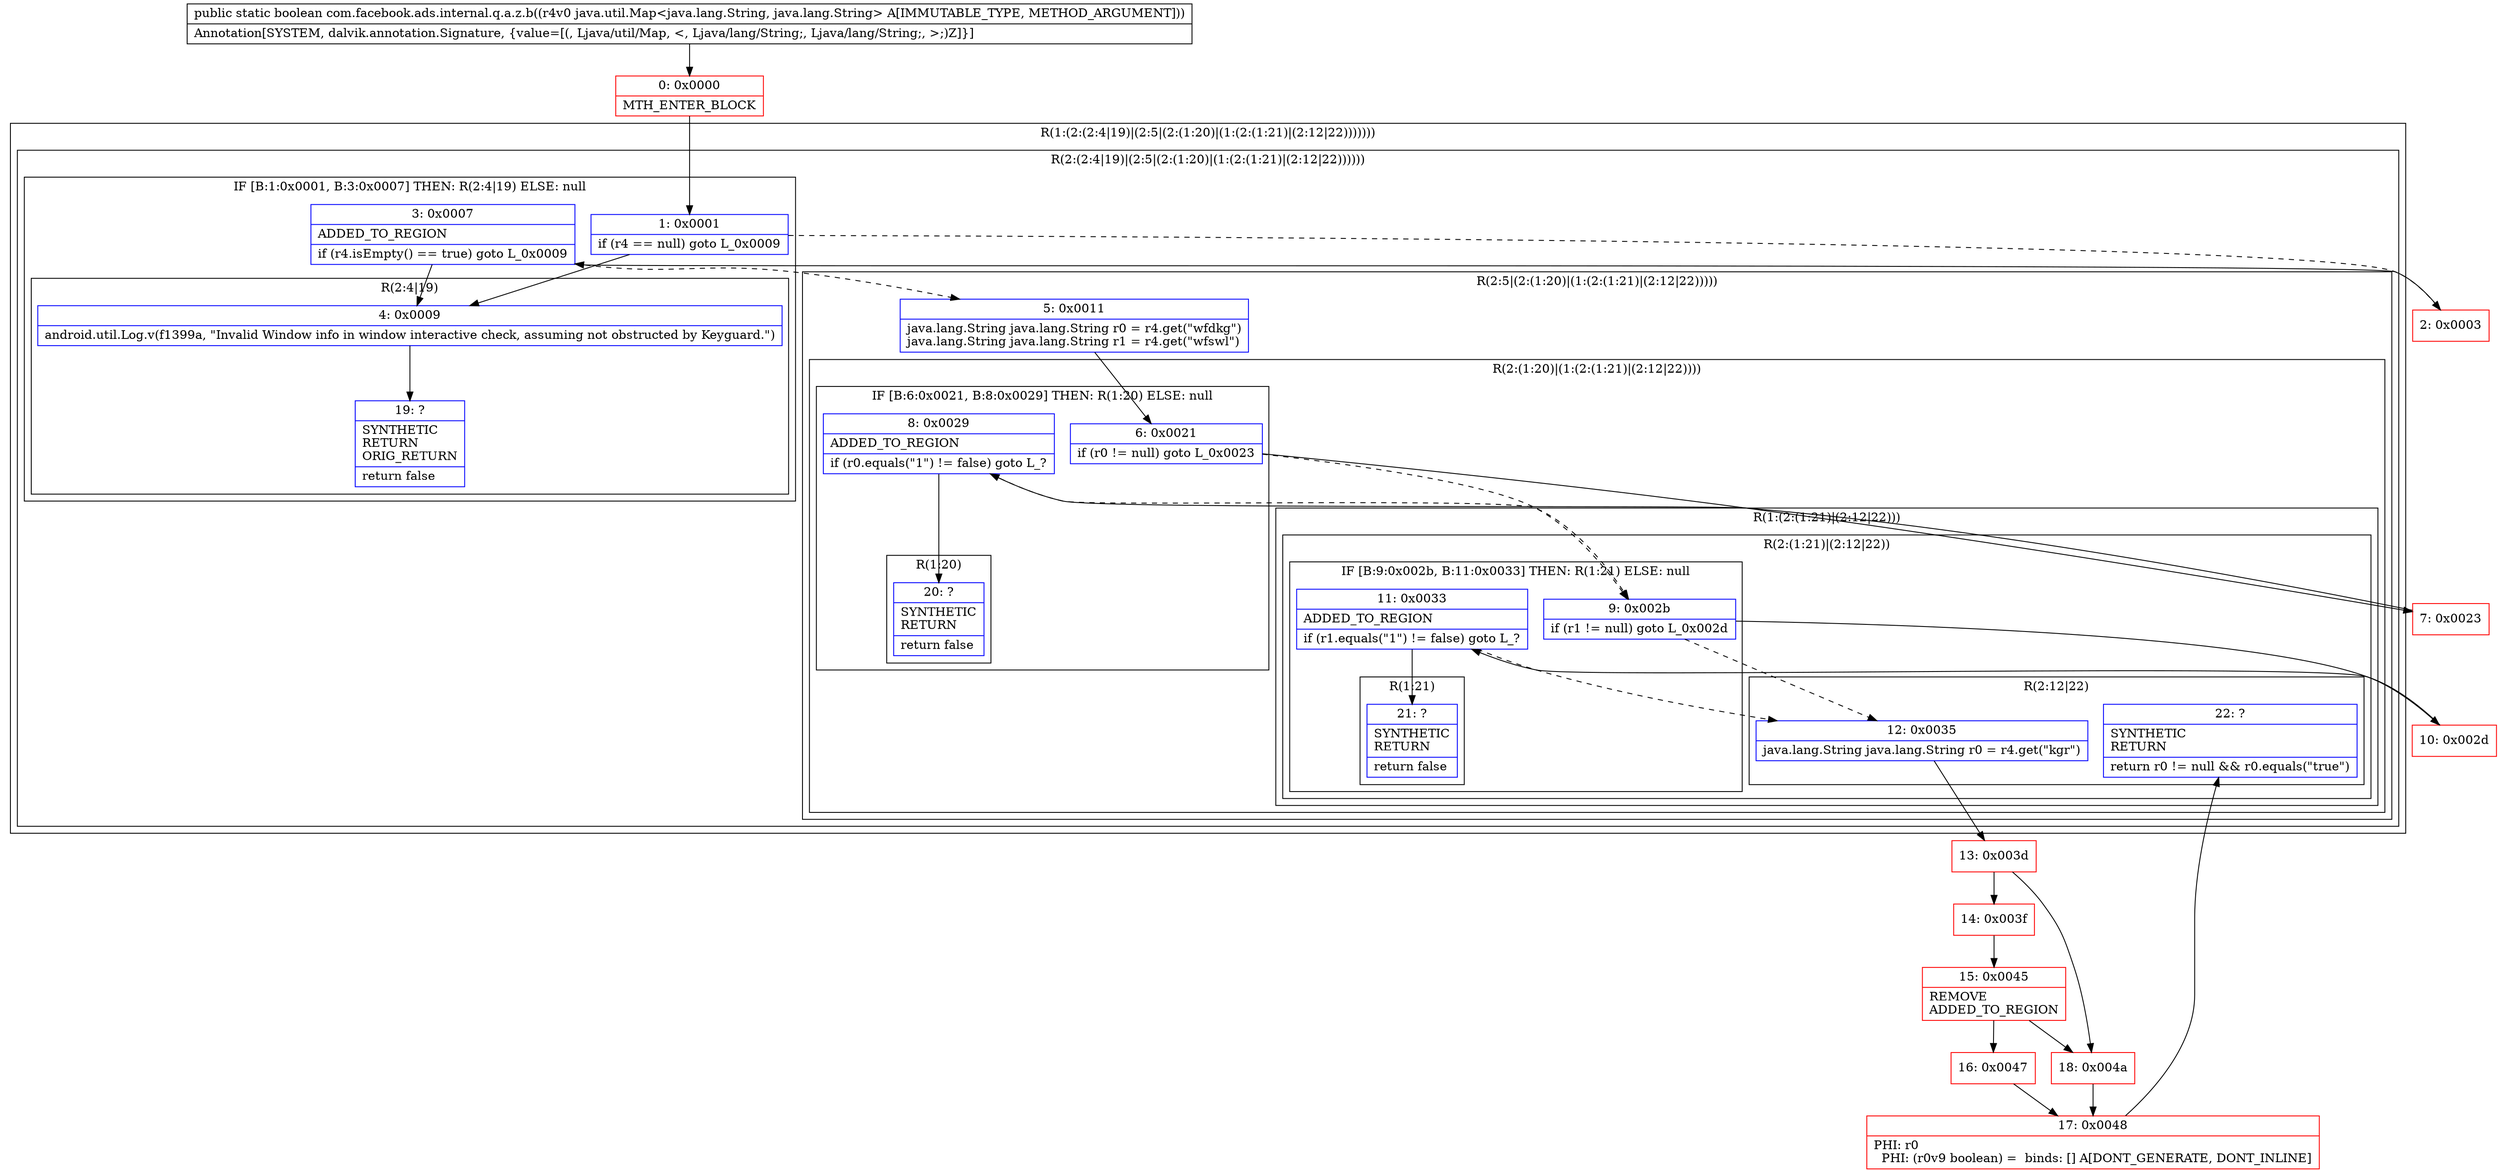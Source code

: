 digraph "CFG forcom.facebook.ads.internal.q.a.z.b(Ljava\/util\/Map;)Z" {
subgraph cluster_Region_720240783 {
label = "R(1:(2:(2:4|19)|(2:5|(2:(1:20)|(1:(2:(1:21)|(2:12|22)))))))";
node [shape=record,color=blue];
subgraph cluster_Region_491853486 {
label = "R(2:(2:4|19)|(2:5|(2:(1:20)|(1:(2:(1:21)|(2:12|22))))))";
node [shape=record,color=blue];
subgraph cluster_IfRegion_81295493 {
label = "IF [B:1:0x0001, B:3:0x0007] THEN: R(2:4|19) ELSE: null";
node [shape=record,color=blue];
Node_1 [shape=record,label="{1\:\ 0x0001|if (r4 == null) goto L_0x0009\l}"];
Node_3 [shape=record,label="{3\:\ 0x0007|ADDED_TO_REGION\l|if (r4.isEmpty() == true) goto L_0x0009\l}"];
subgraph cluster_Region_523714468 {
label = "R(2:4|19)";
node [shape=record,color=blue];
Node_4 [shape=record,label="{4\:\ 0x0009|android.util.Log.v(f1399a, \"Invalid Window info in window interactive check, assuming not obstructed by Keyguard.\")\l}"];
Node_19 [shape=record,label="{19\:\ ?|SYNTHETIC\lRETURN\lORIG_RETURN\l|return false\l}"];
}
}
subgraph cluster_Region_1895961030 {
label = "R(2:5|(2:(1:20)|(1:(2:(1:21)|(2:12|22)))))";
node [shape=record,color=blue];
Node_5 [shape=record,label="{5\:\ 0x0011|java.lang.String java.lang.String r0 = r4.get(\"wfdkg\")\ljava.lang.String java.lang.String r1 = r4.get(\"wfswl\")\l}"];
subgraph cluster_Region_1166519989 {
label = "R(2:(1:20)|(1:(2:(1:21)|(2:12|22))))";
node [shape=record,color=blue];
subgraph cluster_IfRegion_1799055595 {
label = "IF [B:6:0x0021, B:8:0x0029] THEN: R(1:20) ELSE: null";
node [shape=record,color=blue];
Node_6 [shape=record,label="{6\:\ 0x0021|if (r0 != null) goto L_0x0023\l}"];
Node_8 [shape=record,label="{8\:\ 0x0029|ADDED_TO_REGION\l|if (r0.equals(\"1\") != false) goto L_?\l}"];
subgraph cluster_Region_1349919949 {
label = "R(1:20)";
node [shape=record,color=blue];
Node_20 [shape=record,label="{20\:\ ?|SYNTHETIC\lRETURN\l|return false\l}"];
}
}
subgraph cluster_Region_397238806 {
label = "R(1:(2:(1:21)|(2:12|22)))";
node [shape=record,color=blue];
subgraph cluster_Region_834774360 {
label = "R(2:(1:21)|(2:12|22))";
node [shape=record,color=blue];
subgraph cluster_IfRegion_112427618 {
label = "IF [B:9:0x002b, B:11:0x0033] THEN: R(1:21) ELSE: null";
node [shape=record,color=blue];
Node_9 [shape=record,label="{9\:\ 0x002b|if (r1 != null) goto L_0x002d\l}"];
Node_11 [shape=record,label="{11\:\ 0x0033|ADDED_TO_REGION\l|if (r1.equals(\"1\") != false) goto L_?\l}"];
subgraph cluster_Region_1229674451 {
label = "R(1:21)";
node [shape=record,color=blue];
Node_21 [shape=record,label="{21\:\ ?|SYNTHETIC\lRETURN\l|return false\l}"];
}
}
subgraph cluster_Region_642562415 {
label = "R(2:12|22)";
node [shape=record,color=blue];
Node_12 [shape=record,label="{12\:\ 0x0035|java.lang.String java.lang.String r0 = r4.get(\"kgr\")\l}"];
Node_22 [shape=record,label="{22\:\ ?|SYNTHETIC\lRETURN\l|return r0 != null && r0.equals(\"true\")\l}"];
}
}
}
}
}
}
}
Node_0 [shape=record,color=red,label="{0\:\ 0x0000|MTH_ENTER_BLOCK\l}"];
Node_2 [shape=record,color=red,label="{2\:\ 0x0003}"];
Node_7 [shape=record,color=red,label="{7\:\ 0x0023}"];
Node_10 [shape=record,color=red,label="{10\:\ 0x002d}"];
Node_13 [shape=record,color=red,label="{13\:\ 0x003d}"];
Node_14 [shape=record,color=red,label="{14\:\ 0x003f}"];
Node_15 [shape=record,color=red,label="{15\:\ 0x0045|REMOVE\lADDED_TO_REGION\l}"];
Node_16 [shape=record,color=red,label="{16\:\ 0x0047}"];
Node_17 [shape=record,color=red,label="{17\:\ 0x0048|PHI: r0 \l  PHI: (r0v9 boolean) =  binds: [] A[DONT_GENERATE, DONT_INLINE]\l}"];
Node_18 [shape=record,color=red,label="{18\:\ 0x004a}"];
MethodNode[shape=record,label="{public static boolean com.facebook.ads.internal.q.a.z.b((r4v0 java.util.Map\<java.lang.String, java.lang.String\> A[IMMUTABLE_TYPE, METHOD_ARGUMENT]))  | Annotation[SYSTEM, dalvik.annotation.Signature, \{value=[(, Ljava\/util\/Map, \<, Ljava\/lang\/String;, Ljava\/lang\/String;, \>;)Z]\}]\l}"];
MethodNode -> Node_0;
Node_1 -> Node_2[style=dashed];
Node_1 -> Node_4;
Node_3 -> Node_4;
Node_3 -> Node_5[style=dashed];
Node_4 -> Node_19;
Node_5 -> Node_6;
Node_6 -> Node_7;
Node_6 -> Node_9[style=dashed];
Node_8 -> Node_9[style=dashed];
Node_8 -> Node_20;
Node_9 -> Node_10;
Node_9 -> Node_12[style=dashed];
Node_11 -> Node_12[style=dashed];
Node_11 -> Node_21;
Node_12 -> Node_13;
Node_0 -> Node_1;
Node_2 -> Node_3;
Node_7 -> Node_8;
Node_10 -> Node_11;
Node_13 -> Node_14;
Node_13 -> Node_18;
Node_14 -> Node_15;
Node_15 -> Node_16;
Node_15 -> Node_18;
Node_16 -> Node_17;
Node_17 -> Node_22;
Node_18 -> Node_17;
}

